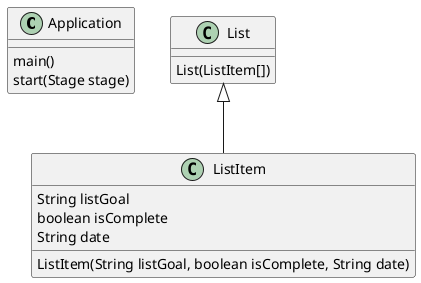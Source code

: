 @startuml
'https://plantuml.com/class-diagram

' The application class will follow the requirements of containing only the launch command, and
' enough code to launch the first GUI in the start method.
class Application
{
main()
start(Stage stage)
}

' This will be an object that holds a list of objects that contain data about each
' item in the list, hence the name listItem
class ListItem
{
    String listGoal
    boolean isComplete
    String date
    ListItem(String listGoal, boolean isComplete, String date)
}
' This object will hold all the properties of an item in the to do list.
class List
{
    List(ListItem[])
}

List <|-- ListItem

@enduml